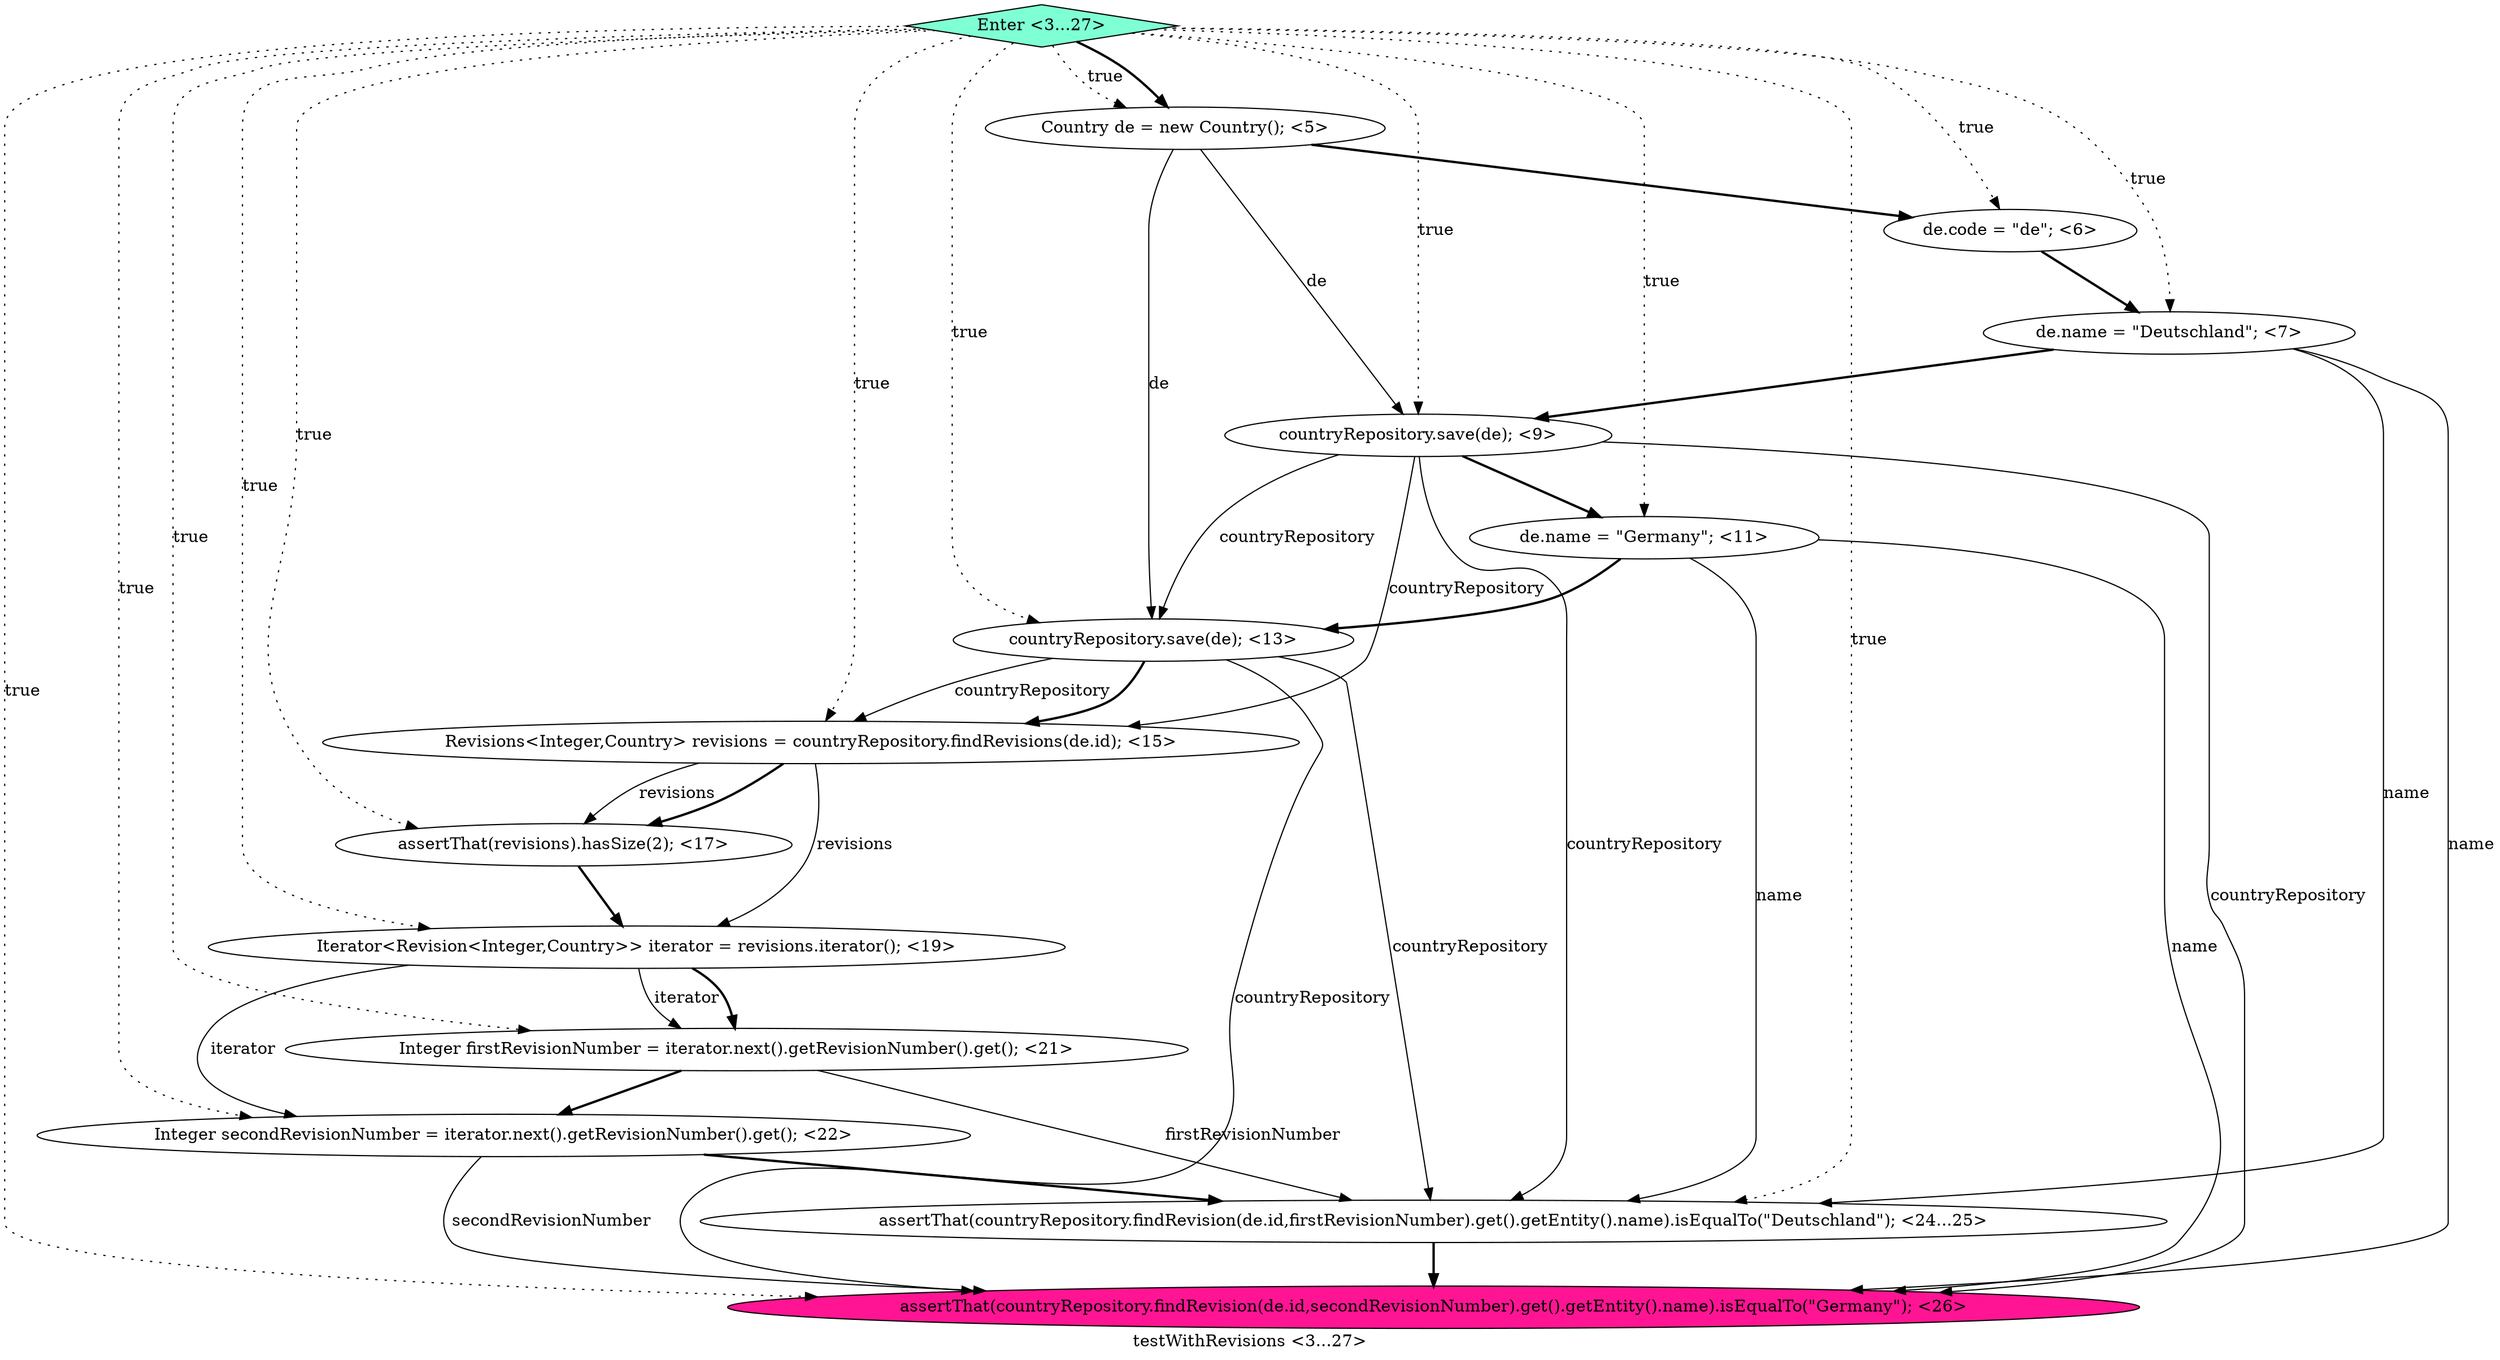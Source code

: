 digraph PDG {
label = "testWithRevisions <3...27>";
0.7 [style = filled, label = "assertThat(revisions).hasSize(2); <17>", fillcolor = white, shape = ellipse];
0.10 [style = filled, label = "Integer secondRevisionNumber = iterator.next().getRevisionNumber().get(); <22>", fillcolor = white, shape = ellipse];
0.11 [style = filled, label = "assertThat(countryRepository.findRevision(de.id,firstRevisionNumber).get().getEntity().name).isEqualTo(\"Deutschland\"); <24...25>", fillcolor = white, shape = ellipse];
0.1 [style = filled, label = "de.code = \"de\"; <6>", fillcolor = white, shape = ellipse];
0.12 [style = filled, label = "assertThat(countryRepository.findRevision(de.id,secondRevisionNumber).get().getEntity().name).isEqualTo(\"Germany\"); <26>", fillcolor = deeppink, shape = ellipse];
0.13 [style = filled, label = "Enter <3...27>", fillcolor = aquamarine, shape = diamond];
0.5 [style = filled, label = "countryRepository.save(de); <13>", fillcolor = white, shape = ellipse];
0.0 [style = filled, label = "Country de = new Country(); <5>", fillcolor = white, shape = ellipse];
0.2 [style = filled, label = "de.name = \"Deutschland\"; <7>", fillcolor = white, shape = ellipse];
0.6 [style = filled, label = "Revisions<Integer,Country> revisions = countryRepository.findRevisions(de.id); <15>", fillcolor = white, shape = ellipse];
0.9 [style = filled, label = "Integer firstRevisionNumber = iterator.next().getRevisionNumber().get(); <21>", fillcolor = white, shape = ellipse];
0.3 [style = filled, label = "countryRepository.save(de); <9>", fillcolor = white, shape = ellipse];
0.8 [style = filled, label = "Iterator<Revision<Integer,Country>> iterator = revisions.iterator(); <19>", fillcolor = white, shape = ellipse];
0.4 [style = filled, label = "de.name = \"Germany\"; <11>", fillcolor = white, shape = ellipse];
0.0 -> 0.1 [style = bold, label=""];
0.0 -> 0.3 [style = solid, label="de"];
0.0 -> 0.5 [style = solid, label="de"];
0.1 -> 0.2 [style = bold, label=""];
0.2 -> 0.3 [style = bold, label=""];
0.2 -> 0.11 [style = solid, label="name"];
0.2 -> 0.12 [style = solid, label="name"];
0.3 -> 0.4 [style = bold, label=""];
0.3 -> 0.5 [style = solid, label="countryRepository"];
0.3 -> 0.6 [style = solid, label="countryRepository"];
0.3 -> 0.11 [style = solid, label="countryRepository"];
0.3 -> 0.12 [style = solid, label="countryRepository"];
0.4 -> 0.5 [style = bold, label=""];
0.4 -> 0.11 [style = solid, label="name"];
0.4 -> 0.12 [style = solid, label="name"];
0.5 -> 0.6 [style = solid, label="countryRepository"];
0.5 -> 0.6 [style = bold, label=""];
0.5 -> 0.11 [style = solid, label="countryRepository"];
0.5 -> 0.12 [style = solid, label="countryRepository"];
0.6 -> 0.7 [style = solid, label="revisions"];
0.6 -> 0.7 [style = bold, label=""];
0.6 -> 0.8 [style = solid, label="revisions"];
0.7 -> 0.8 [style = bold, label=""];
0.8 -> 0.9 [style = solid, label="iterator"];
0.8 -> 0.9 [style = bold, label=""];
0.8 -> 0.10 [style = solid, label="iterator"];
0.9 -> 0.10 [style = bold, label=""];
0.9 -> 0.11 [style = solid, label="firstRevisionNumber"];
0.10 -> 0.11 [style = bold, label=""];
0.10 -> 0.12 [style = solid, label="secondRevisionNumber"];
0.11 -> 0.12 [style = bold, label=""];
0.13 -> 0.0 [style = dotted, label="true"];
0.13 -> 0.0 [style = bold, label=""];
0.13 -> 0.1 [style = dotted, label="true"];
0.13 -> 0.2 [style = dotted, label="true"];
0.13 -> 0.3 [style = dotted, label="true"];
0.13 -> 0.4 [style = dotted, label="true"];
0.13 -> 0.5 [style = dotted, label="true"];
0.13 -> 0.6 [style = dotted, label="true"];
0.13 -> 0.7 [style = dotted, label="true"];
0.13 -> 0.8 [style = dotted, label="true"];
0.13 -> 0.9 [style = dotted, label="true"];
0.13 -> 0.10 [style = dotted, label="true"];
0.13 -> 0.11 [style = dotted, label="true"];
0.13 -> 0.12 [style = dotted, label="true"];
}
